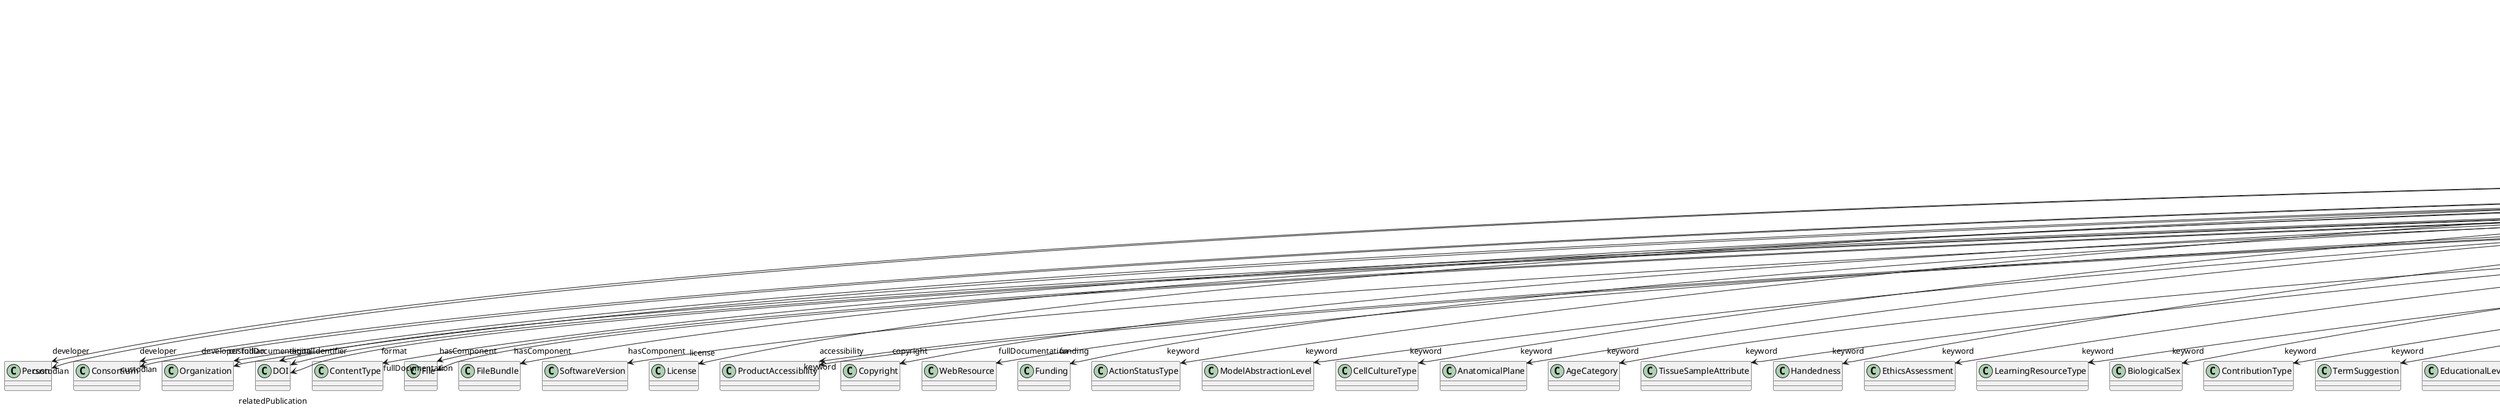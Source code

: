 @startuml
class WorkflowRecipeVersion {
+developer
+digitalIdentifier
+format
+hasComponent
+isAlternativeVersionOf
+isNewVersionOf
+license
+accessibility
+copyright
+custodian
+description
+fullDocumentation
+fullName
+funding
+homepage
+howToCite
+keyword
+otherContribution
+relatedPublication
+releaseDate
+repository
+shortName
+supportChannel
+versionIdentifier
+versionInnovation

}
WorkflowRecipeVersion -d-> "developer" Person
WorkflowRecipeVersion -d-> "developer" Consortium
WorkflowRecipeVersion -d-> "developer" Organization
WorkflowRecipeVersion -d-> "digitalIdentifier" DOI
WorkflowRecipeVersion -d-> "format" ContentType
WorkflowRecipeVersion -d-> "hasComponent" WorkflowRecipeVersion
WorkflowRecipeVersion -d-> "hasComponent" File
WorkflowRecipeVersion -d-> "hasComponent" FileBundle
WorkflowRecipeVersion -d-> "hasComponent" SoftwareVersion
WorkflowRecipeVersion -d-> "isAlternativeVersionOf" WorkflowRecipeVersion
WorkflowRecipeVersion -d-> "isNewVersionOf" WorkflowRecipeVersion
WorkflowRecipeVersion -d-> "license" License
WorkflowRecipeVersion -d-> "accessibility" ProductAccessibility
WorkflowRecipeVersion -d-> "copyright" Copyright
WorkflowRecipeVersion -d-> "custodian" Person
WorkflowRecipeVersion -d-> "custodian" Consortium
WorkflowRecipeVersion -d-> "custodian" Organization
WorkflowRecipeVersion -d-> "fullDocumentation" DOI
WorkflowRecipeVersion -d-> "fullDocumentation" File
WorkflowRecipeVersion -d-> "fullDocumentation" WebResource
WorkflowRecipeVersion -d-> "funding" Funding
WorkflowRecipeVersion -d-> "keyword" ActionStatusType
WorkflowRecipeVersion -d-> "keyword" ModelAbstractionLevel
WorkflowRecipeVersion -d-> "keyword" CellCultureType
WorkflowRecipeVersion -d-> "keyword" AnatomicalPlane
WorkflowRecipeVersion -d-> "keyword" AgeCategory
WorkflowRecipeVersion -d-> "keyword" TissueSampleAttribute
WorkflowRecipeVersion -d-> "keyword" Handedness
WorkflowRecipeVersion -d-> "keyword" EthicsAssessment
WorkflowRecipeVersion -d-> "keyword" LearningResourceType
WorkflowRecipeVersion -d-> "keyword" BiologicalSex
WorkflowRecipeVersion -d-> "keyword" ContributionType
WorkflowRecipeVersion -d-> "keyword" TermSuggestion
WorkflowRecipeVersion -d-> "keyword" EducationalLevel
WorkflowRecipeVersion -d-> "keyword" OperatingDevice
WorkflowRecipeVersion -d-> "keyword" AnnotationType
WorkflowRecipeVersion -d-> "keyword" StimulationApproach
WorkflowRecipeVersion -d-> "keyword" Language
WorkflowRecipeVersion -d-> "keyword" TactileStimulusType
WorkflowRecipeVersion -d-> "keyword" SubcellularEntity
WorkflowRecipeVersion -d-> "keyword" OrganismSubstance
WorkflowRecipeVersion -d-> "keyword" CellType
WorkflowRecipeVersion -d-> "keyword" UBERONParcellation
WorkflowRecipeVersion -d-> "keyword" VisualStimulusType
WorkflowRecipeVersion -d-> "keyword" CriteriaQualityType
WorkflowRecipeVersion -d-> "keyword" SetupType
WorkflowRecipeVersion -d-> "keyword" GustatoryStimulusType
WorkflowRecipeVersion -d-> "keyword" FileUsageRole
WorkflowRecipeVersion -d-> "keyword" Laterality
WorkflowRecipeVersion -d-> "keyword" AnatomicalAxesOrientation
WorkflowRecipeVersion -d-> "keyword" MolecularEntity
WorkflowRecipeVersion -d-> "keyword" FileRepositoryType
WorkflowRecipeVersion -d-> "keyword" MeasuredQuantity
WorkflowRecipeVersion -d-> "keyword" ElectricalStimulusType
WorkflowRecipeVersion -d-> "keyword" Colormap
WorkflowRecipeVersion -d-> "keyword" MetaDataModelType
WorkflowRecipeVersion -d-> "keyword" ExperimentalApproach
WorkflowRecipeVersion -d-> "keyword" QualitativeOverlap
WorkflowRecipeVersion -d-> "keyword" SoftwareApplicationCategory
WorkflowRecipeVersion -d-> "keyword" PreparationType
WorkflowRecipeVersion -d-> "keyword" StimulationTechnique
WorkflowRecipeVersion -d-> "keyword" GeneticStrainType
WorkflowRecipeVersion -d-> "keyword" Service
WorkflowRecipeVersion -d-> "keyword" PatchClampVariation
WorkflowRecipeVersion -d-> "keyword" Organ
WorkflowRecipeVersion -d-> "keyword" SoftwareFeature
WorkflowRecipeVersion -d-> "keyword" AtlasType
WorkflowRecipeVersion -d-> "keyword" BreedingType
WorkflowRecipeVersion -d-> "keyword" AnalysisTechnique
WorkflowRecipeVersion -d-> "keyword" DataType
WorkflowRecipeVersion -d-> "keyword" CranialWindowReinforcementType
WorkflowRecipeVersion -d-> "keyword" TissueSampleType
WorkflowRecipeVersion -d-> "keyword" ModelScope
WorkflowRecipeVersion -d-> "keyword" AnnotationCriteriaType
WorkflowRecipeVersion -d-> "keyword" DiseaseModel
WorkflowRecipeVersion -d-> "keyword" Technique
WorkflowRecipeVersion -d-> "keyword" SubjectAttribute
WorkflowRecipeVersion -d-> "keyword" OlfactoryStimulusType
WorkflowRecipeVersion -d-> "keyword" Species
WorkflowRecipeVersion -d-> "keyword" ChemicalMixtureType
WorkflowRecipeVersion -d-> "keyword" ProgrammingLanguage
WorkflowRecipeVersion -d-> "keyword" Terminology
WorkflowRecipeVersion -d-> "keyword" OrganismSystem
WorkflowRecipeVersion -d-> "keyword" ProductAccessibility
WorkflowRecipeVersion -d-> "keyword" UnitOfMeasurement
WorkflowRecipeVersion -d-> "keyword" BiologicalOrder
WorkflowRecipeVersion -d-> "keyword" TypeOfUncertainty
WorkflowRecipeVersion -d-> "keyword" OperatingSystem
WorkflowRecipeVersion -d-> "keyword" CranialWindowConstructionType
WorkflowRecipeVersion -d-> "keyword" OpticalStimulusType
WorkflowRecipeVersion -d-> "keyword" DifferenceMeasure
WorkflowRecipeVersion -d-> "keyword" FileBundleGrouping
WorkflowRecipeVersion -d-> "keyword" Disease
WorkflowRecipeVersion -d-> "keyword" DeviceType
WorkflowRecipeVersion -d-> "keyword" SemanticDataType
WorkflowRecipeVersion -d-> "keyword" AuditoryStimulusType
WorkflowRecipeVersion -d-> "otherContribution" Contribution
WorkflowRecipeVersion -d-> "relatedPublication" DOI
WorkflowRecipeVersion -d-> "relatedPublication" HANDLE
WorkflowRecipeVersion -d-> "relatedPublication" ISBN
WorkflowRecipeVersion -d-> "relatedPublication" ISSN
WorkflowRecipeVersion -d-> "repository" FileRepository

@enduml